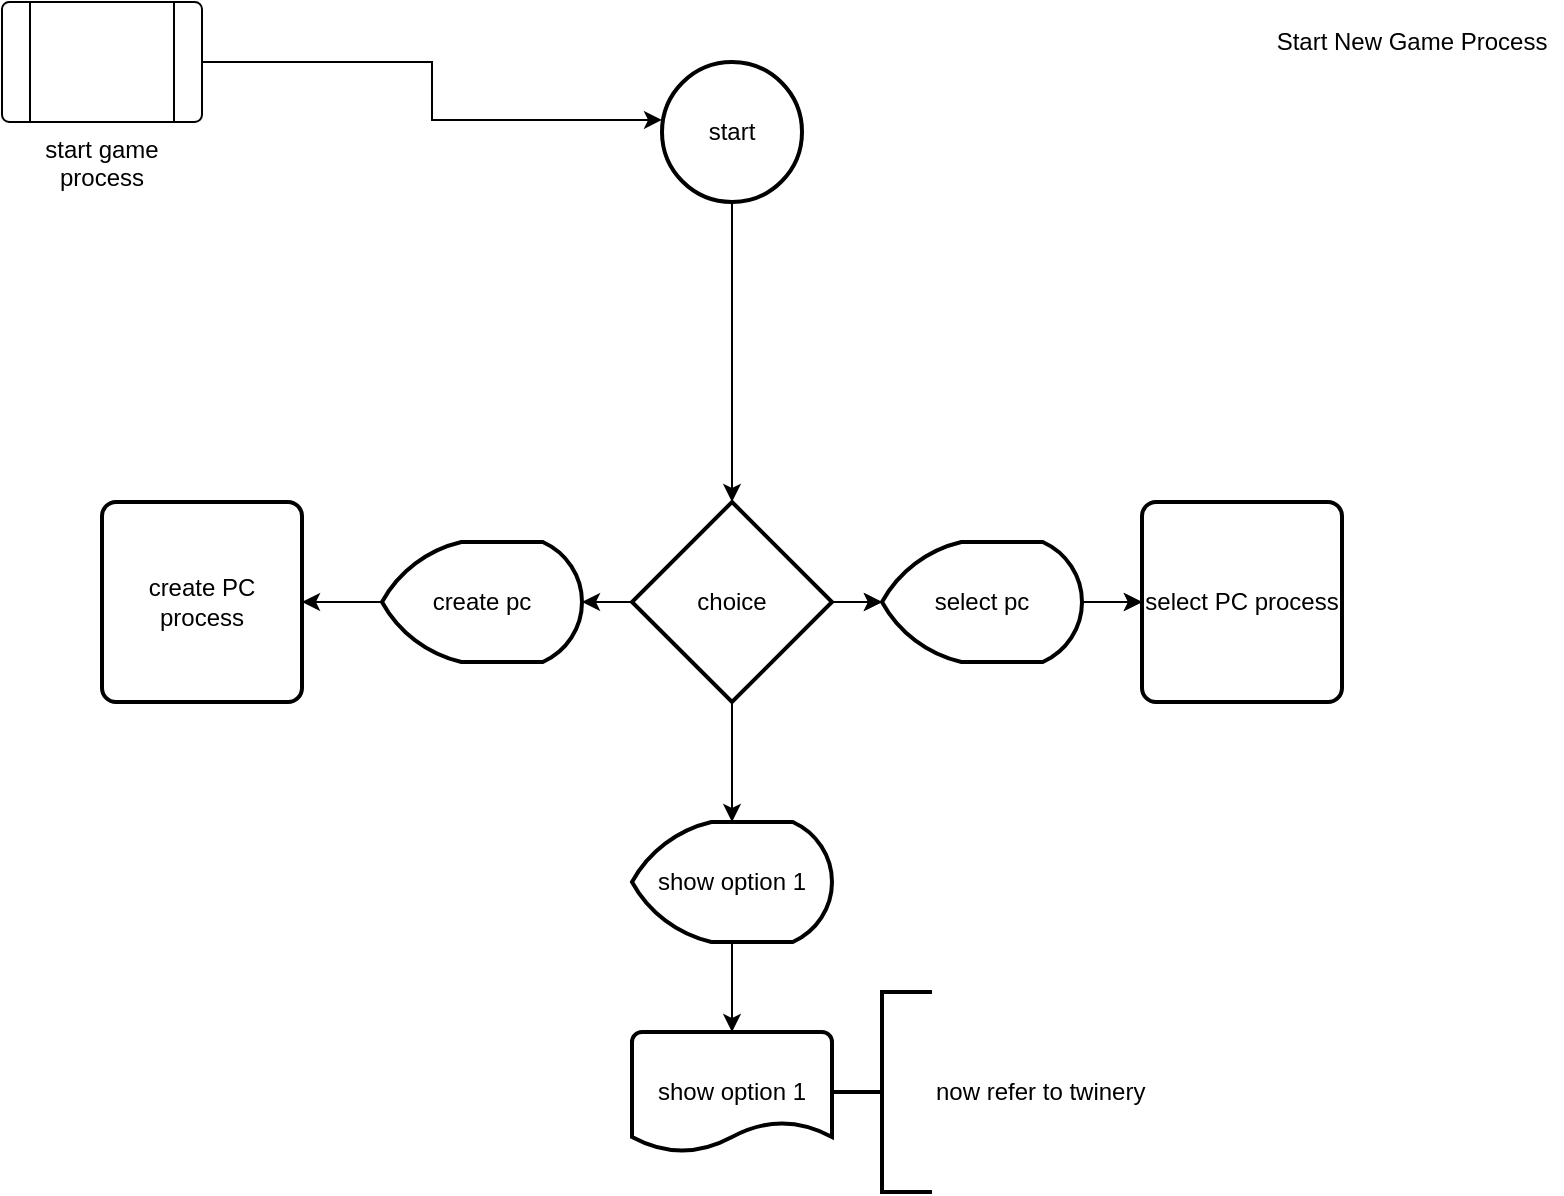 <mxfile version="13.7.9" type="device"><diagram id="C5RBs43oDa-KdzZeNtuy" name="Page-1"><mxGraphModel dx="926" dy="666" grid="1" gridSize="10" guides="1" tooltips="1" connect="1" arrows="1" fold="1" page="1" pageScale="1" pageWidth="827" pageHeight="1169" math="0" shadow="0"><root><mxCell id="WIyWlLk6GJQsqaUBKTNV-0"/><mxCell id="WIyWlLk6GJQsqaUBKTNV-1" parent="WIyWlLk6GJQsqaUBKTNV-0"/><mxCell id="Ilnq24FeDC_dFm9GrsH6-6" style="edgeStyle=orthogonalEdgeStyle;rounded=0;orthogonalLoop=1;jettySize=auto;html=1;entryX=0;entryY=0.414;entryDx=0;entryDy=0;entryPerimeter=0;" parent="WIyWlLk6GJQsqaUBKTNV-1" source="Ilnq24FeDC_dFm9GrsH6-1" target="Ilnq24FeDC_dFm9GrsH6-4" edge="1"><mxGeometry relative="1" as="geometry"/></mxCell><mxCell id="Ilnq24FeDC_dFm9GrsH6-1" value="start game process" style="verticalLabelPosition=bottom;verticalAlign=top;html=1;shape=process;whiteSpace=wrap;rounded=1;size=0.14;arcSize=6;" parent="WIyWlLk6GJQsqaUBKTNV-1" vertex="1"><mxGeometry x="10" y="10" width="100" height="60" as="geometry"/></mxCell><mxCell id="Ilnq24FeDC_dFm9GrsH6-3" value="Start New Game Process" style="text;html=1;strokeColor=none;fillColor=none;align=center;verticalAlign=middle;whiteSpace=wrap;rounded=0;" parent="WIyWlLk6GJQsqaUBKTNV-1" vertex="1"><mxGeometry x="640" y="20" width="150" height="20" as="geometry"/></mxCell><mxCell id="Ilnq24FeDC_dFm9GrsH6-10" style="edgeStyle=orthogonalEdgeStyle;rounded=0;orthogonalLoop=1;jettySize=auto;html=1;" parent="WIyWlLk6GJQsqaUBKTNV-1" source="Ilnq24FeDC_dFm9GrsH6-4" target="Ilnq24FeDC_dFm9GrsH6-7" edge="1"><mxGeometry relative="1" as="geometry"/></mxCell><mxCell id="Ilnq24FeDC_dFm9GrsH6-4" value="start" style="strokeWidth=2;html=1;shape=mxgraph.flowchart.start_2;whiteSpace=wrap;" parent="WIyWlLk6GJQsqaUBKTNV-1" vertex="1"><mxGeometry x="340" y="40" width="70" height="70" as="geometry"/></mxCell><mxCell id="Ilnq24FeDC_dFm9GrsH6-11" style="edgeStyle=orthogonalEdgeStyle;rounded=0;orthogonalLoop=1;jettySize=auto;html=1;" parent="WIyWlLk6GJQsqaUBKTNV-1" source="Ilnq24FeDC_dFm9GrsH6-14" target="Ilnq24FeDC_dFm9GrsH6-8" edge="1"><mxGeometry relative="1" as="geometry"/></mxCell><mxCell id="Ilnq24FeDC_dFm9GrsH6-12" style="edgeStyle=orthogonalEdgeStyle;rounded=0;orthogonalLoop=1;jettySize=auto;html=1;entryX=0;entryY=0.5;entryDx=0;entryDy=0;" parent="WIyWlLk6GJQsqaUBKTNV-1" source="Ilnq24FeDC_dFm9GrsH6-7" target="Ilnq24FeDC_dFm9GrsH6-9" edge="1"><mxGeometry relative="1" as="geometry"/></mxCell><mxCell id="Ilnq24FeDC_dFm9GrsH6-21" value="" style="edgeStyle=orthogonalEdgeStyle;rounded=0;orthogonalLoop=1;jettySize=auto;html=1;" parent="WIyWlLk6GJQsqaUBKTNV-1" source="Ilnq24FeDC_dFm9GrsH6-7" target="Ilnq24FeDC_dFm9GrsH6-13" edge="1"><mxGeometry relative="1" as="geometry"/></mxCell><mxCell id="Ilnq24FeDC_dFm9GrsH6-23" style="edgeStyle=orthogonalEdgeStyle;rounded=0;orthogonalLoop=1;jettySize=auto;html=1;entryX=0.5;entryY=0;entryDx=0;entryDy=0;entryPerimeter=0;" parent="WIyWlLk6GJQsqaUBKTNV-1" source="Ilnq24FeDC_dFm9GrsH6-7" target="Ilnq24FeDC_dFm9GrsH6-22" edge="1"><mxGeometry relative="1" as="geometry"/></mxCell><mxCell id="Ilnq24FeDC_dFm9GrsH6-7" value="choice" style="strokeWidth=2;html=1;shape=mxgraph.flowchart.decision;whiteSpace=wrap;" parent="WIyWlLk6GJQsqaUBKTNV-1" vertex="1"><mxGeometry x="325" y="260" width="100" height="100" as="geometry"/></mxCell><mxCell id="Ilnq24FeDC_dFm9GrsH6-8" value="create PC process" style="rounded=1;whiteSpace=wrap;html=1;absoluteArcSize=1;arcSize=14;strokeWidth=2;" parent="WIyWlLk6GJQsqaUBKTNV-1" vertex="1"><mxGeometry x="60" y="260" width="100" height="100" as="geometry"/></mxCell><mxCell id="Ilnq24FeDC_dFm9GrsH6-9" value="select PC process" style="rounded=1;whiteSpace=wrap;html=1;absoluteArcSize=1;arcSize=14;strokeWidth=2;" parent="WIyWlLk6GJQsqaUBKTNV-1" vertex="1"><mxGeometry x="580" y="260" width="100" height="100" as="geometry"/></mxCell><mxCell id="Ilnq24FeDC_dFm9GrsH6-19" value="" style="edgeStyle=orthogonalEdgeStyle;rounded=0;orthogonalLoop=1;jettySize=auto;html=1;" parent="WIyWlLk6GJQsqaUBKTNV-1" source="Ilnq24FeDC_dFm9GrsH6-7" target="Ilnq24FeDC_dFm9GrsH6-13" edge="1"><mxGeometry relative="1" as="geometry"/></mxCell><mxCell id="Ilnq24FeDC_dFm9GrsH6-20" value="" style="edgeStyle=orthogonalEdgeStyle;rounded=0;orthogonalLoop=1;jettySize=auto;html=1;" parent="WIyWlLk6GJQsqaUBKTNV-1" source="Ilnq24FeDC_dFm9GrsH6-13" target="Ilnq24FeDC_dFm9GrsH6-9" edge="1"><mxGeometry relative="1" as="geometry"/></mxCell><mxCell id="Ilnq24FeDC_dFm9GrsH6-13" value="select pc" style="strokeWidth=2;html=1;shape=mxgraph.flowchart.display;whiteSpace=wrap;" parent="WIyWlLk6GJQsqaUBKTNV-1" vertex="1"><mxGeometry x="450" y="280" width="100" height="60" as="geometry"/></mxCell><mxCell id="Ilnq24FeDC_dFm9GrsH6-14" value="create pc" style="strokeWidth=2;html=1;shape=mxgraph.flowchart.display;whiteSpace=wrap;" parent="WIyWlLk6GJQsqaUBKTNV-1" vertex="1"><mxGeometry x="200" y="280" width="100" height="60" as="geometry"/></mxCell><mxCell id="Ilnq24FeDC_dFm9GrsH6-15" style="edgeStyle=orthogonalEdgeStyle;rounded=0;orthogonalLoop=1;jettySize=auto;html=1;" parent="WIyWlLk6GJQsqaUBKTNV-1" source="Ilnq24FeDC_dFm9GrsH6-7" target="Ilnq24FeDC_dFm9GrsH6-14" edge="1"><mxGeometry relative="1" as="geometry"><mxPoint x="325" y="310" as="sourcePoint"/><mxPoint x="180" y="310" as="targetPoint"/></mxGeometry></mxCell><mxCell id="Ilnq24FeDC_dFm9GrsH6-25" style="edgeStyle=orthogonalEdgeStyle;rounded=0;orthogonalLoop=1;jettySize=auto;html=1;entryX=0.5;entryY=0;entryDx=0;entryDy=0;entryPerimeter=0;" parent="WIyWlLk6GJQsqaUBKTNV-1" source="Ilnq24FeDC_dFm9GrsH6-22" target="Ilnq24FeDC_dFm9GrsH6-24" edge="1"><mxGeometry relative="1" as="geometry"/></mxCell><mxCell id="Ilnq24FeDC_dFm9GrsH6-22" value="show option 1" style="strokeWidth=2;html=1;shape=mxgraph.flowchart.display;whiteSpace=wrap;" parent="WIyWlLk6GJQsqaUBKTNV-1" vertex="1"><mxGeometry x="325" y="420" width="100" height="60" as="geometry"/></mxCell><mxCell id="Ilnq24FeDC_dFm9GrsH6-24" value="show option 1" style="strokeWidth=2;html=1;shape=mxgraph.flowchart.document2;whiteSpace=wrap;size=0.25;" parent="WIyWlLk6GJQsqaUBKTNV-1" vertex="1"><mxGeometry x="325" y="525" width="100" height="60" as="geometry"/></mxCell><mxCell id="Ilnq24FeDC_dFm9GrsH6-26" value="now refer to twinery" style="strokeWidth=2;html=1;shape=mxgraph.flowchart.annotation_2;align=left;labelPosition=right;pointerEvents=1;" parent="WIyWlLk6GJQsqaUBKTNV-1" vertex="1"><mxGeometry x="425" y="505" width="50" height="100" as="geometry"/></mxCell></root></mxGraphModel></diagram></mxfile>